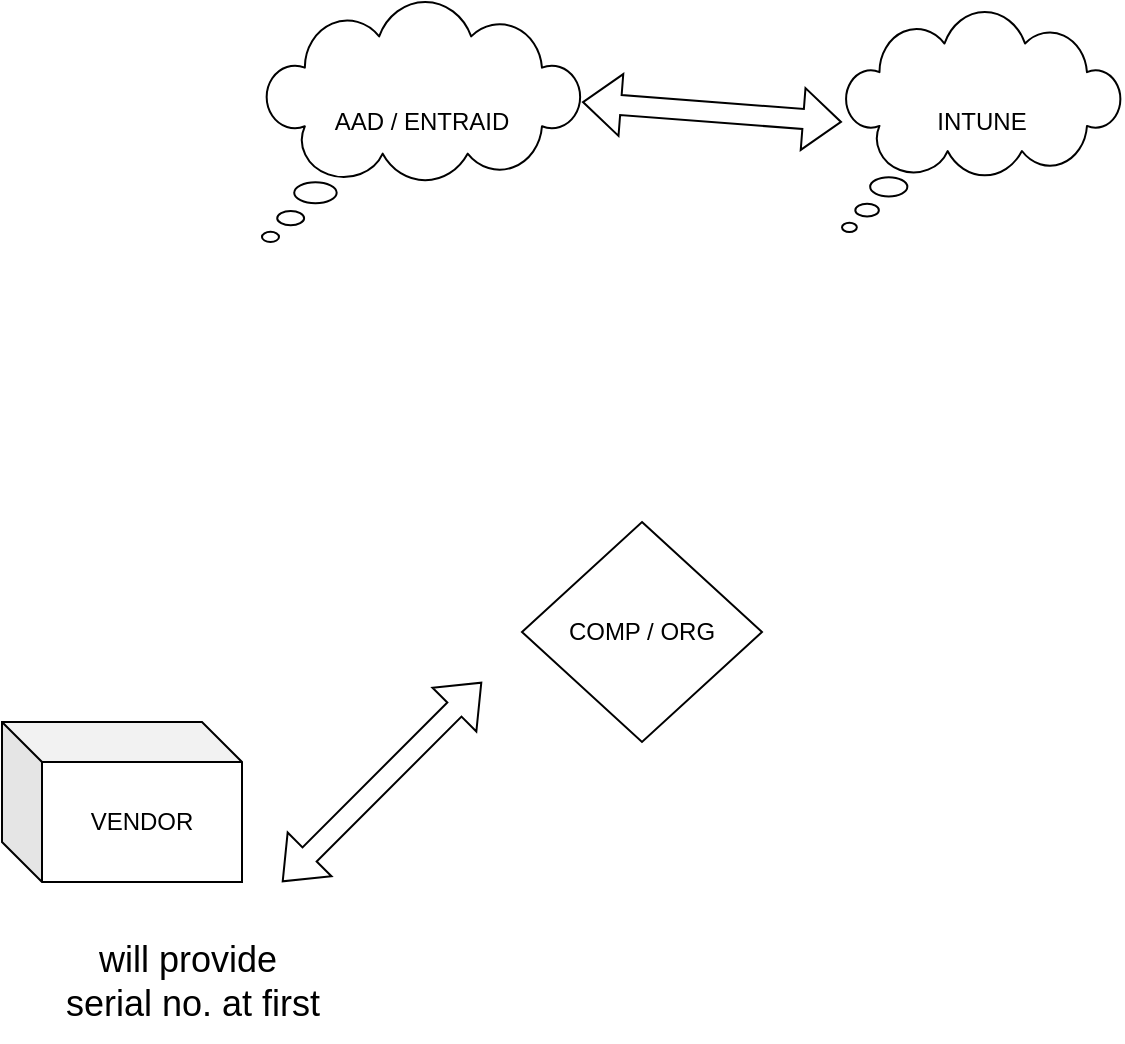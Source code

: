 <mxfile version="24.8.3">
  <diagram name="Page-1" id="djDrDwsf_UCZoL3EAF3T">
    <mxGraphModel dx="1434" dy="738" grid="1" gridSize="10" guides="1" tooltips="1" connect="1" arrows="1" fold="1" page="1" pageScale="1" pageWidth="850" pageHeight="1100" math="0" shadow="0">
      <root>
        <mxCell id="0" />
        <mxCell id="1" parent="0" />
        <mxCell id="EOvRGsnIdEgxn-qTIjir-1" value="AAD / ENTRAID" style="whiteSpace=wrap;html=1;shape=mxgraph.basic.cloud_callout" vertex="1" parent="1">
          <mxGeometry x="170" y="90" width="160" height="120" as="geometry" />
        </mxCell>
        <mxCell id="EOvRGsnIdEgxn-qTIjir-2" value="INTUNE" style="whiteSpace=wrap;html=1;shape=mxgraph.basic.cloud_callout" vertex="1" parent="1">
          <mxGeometry x="460" y="95" width="140" height="110" as="geometry" />
        </mxCell>
        <mxCell id="EOvRGsnIdEgxn-qTIjir-3" value="" style="shape=flexArrow;endArrow=classic;startArrow=classic;html=1;rounded=0;" edge="1" parent="1">
          <mxGeometry width="100" height="100" relative="1" as="geometry">
            <mxPoint x="330" y="140" as="sourcePoint" />
            <mxPoint x="460" y="150" as="targetPoint" />
          </mxGeometry>
        </mxCell>
        <mxCell id="EOvRGsnIdEgxn-qTIjir-4" value="COMP / ORG" style="rhombus;whiteSpace=wrap;html=1;" vertex="1" parent="1">
          <mxGeometry x="300" y="350" width="120" height="110" as="geometry" />
        </mxCell>
        <mxCell id="EOvRGsnIdEgxn-qTIjir-5" value="VENDOR" style="shape=cube;whiteSpace=wrap;html=1;boundedLbl=1;backgroundOutline=1;darkOpacity=0.05;darkOpacity2=0.1;" vertex="1" parent="1">
          <mxGeometry x="40" y="450" width="120" height="80" as="geometry" />
        </mxCell>
        <mxCell id="EOvRGsnIdEgxn-qTIjir-6" value="" style="shape=flexArrow;endArrow=classic;startArrow=classic;html=1;rounded=0;" edge="1" parent="1">
          <mxGeometry width="100" height="100" relative="1" as="geometry">
            <mxPoint x="180" y="530" as="sourcePoint" />
            <mxPoint x="280" y="430" as="targetPoint" />
          </mxGeometry>
        </mxCell>
        <mxCell id="EOvRGsnIdEgxn-qTIjir-7" value="&lt;font style=&quot;font-size: 18px;&quot;&gt;will provide&amp;nbsp;&lt;/font&gt;&lt;div style=&quot;font-size: 18px;&quot;&gt;&lt;font style=&quot;font-size: 18px;&quot;&gt;serial no. at first&lt;/font&gt;&lt;/div&gt;" style="text;html=1;align=center;verticalAlign=middle;resizable=0;points=[];autosize=1;strokeColor=none;fillColor=none;" vertex="1" parent="1">
          <mxGeometry x="60" y="550" width="150" height="60" as="geometry" />
        </mxCell>
      </root>
    </mxGraphModel>
  </diagram>
</mxfile>
